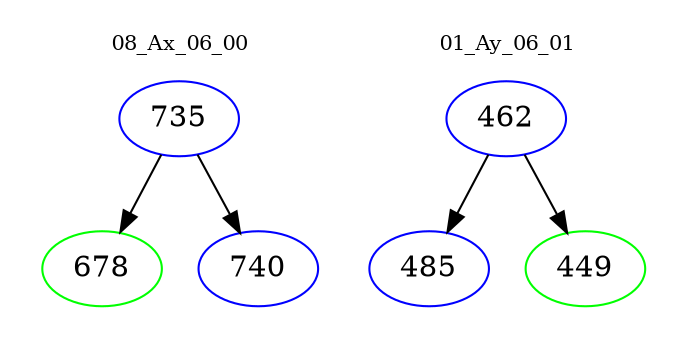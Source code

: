 digraph{
subgraph cluster_0 {
color = white
label = "08_Ax_06_00";
fontsize=10;
T0_735 [label="735", color="blue"]
T0_735 -> T0_678 [color="black"]
T0_678 [label="678", color="green"]
T0_735 -> T0_740 [color="black"]
T0_740 [label="740", color="blue"]
}
subgraph cluster_1 {
color = white
label = "01_Ay_06_01";
fontsize=10;
T1_462 [label="462", color="blue"]
T1_462 -> T1_485 [color="black"]
T1_485 [label="485", color="blue"]
T1_462 -> T1_449 [color="black"]
T1_449 [label="449", color="green"]
}
}
